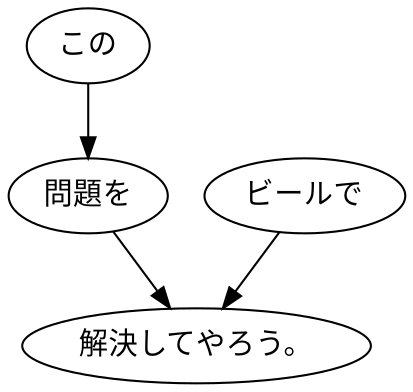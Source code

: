 digraph graph9138 {
	node0 [label="この"];
	node1 [label="問題を"];
	node2 [label="ビールで"];
	node3 [label="解決してやろう。"];
	node0 -> node1;
	node1 -> node3;
	node2 -> node3;
}

